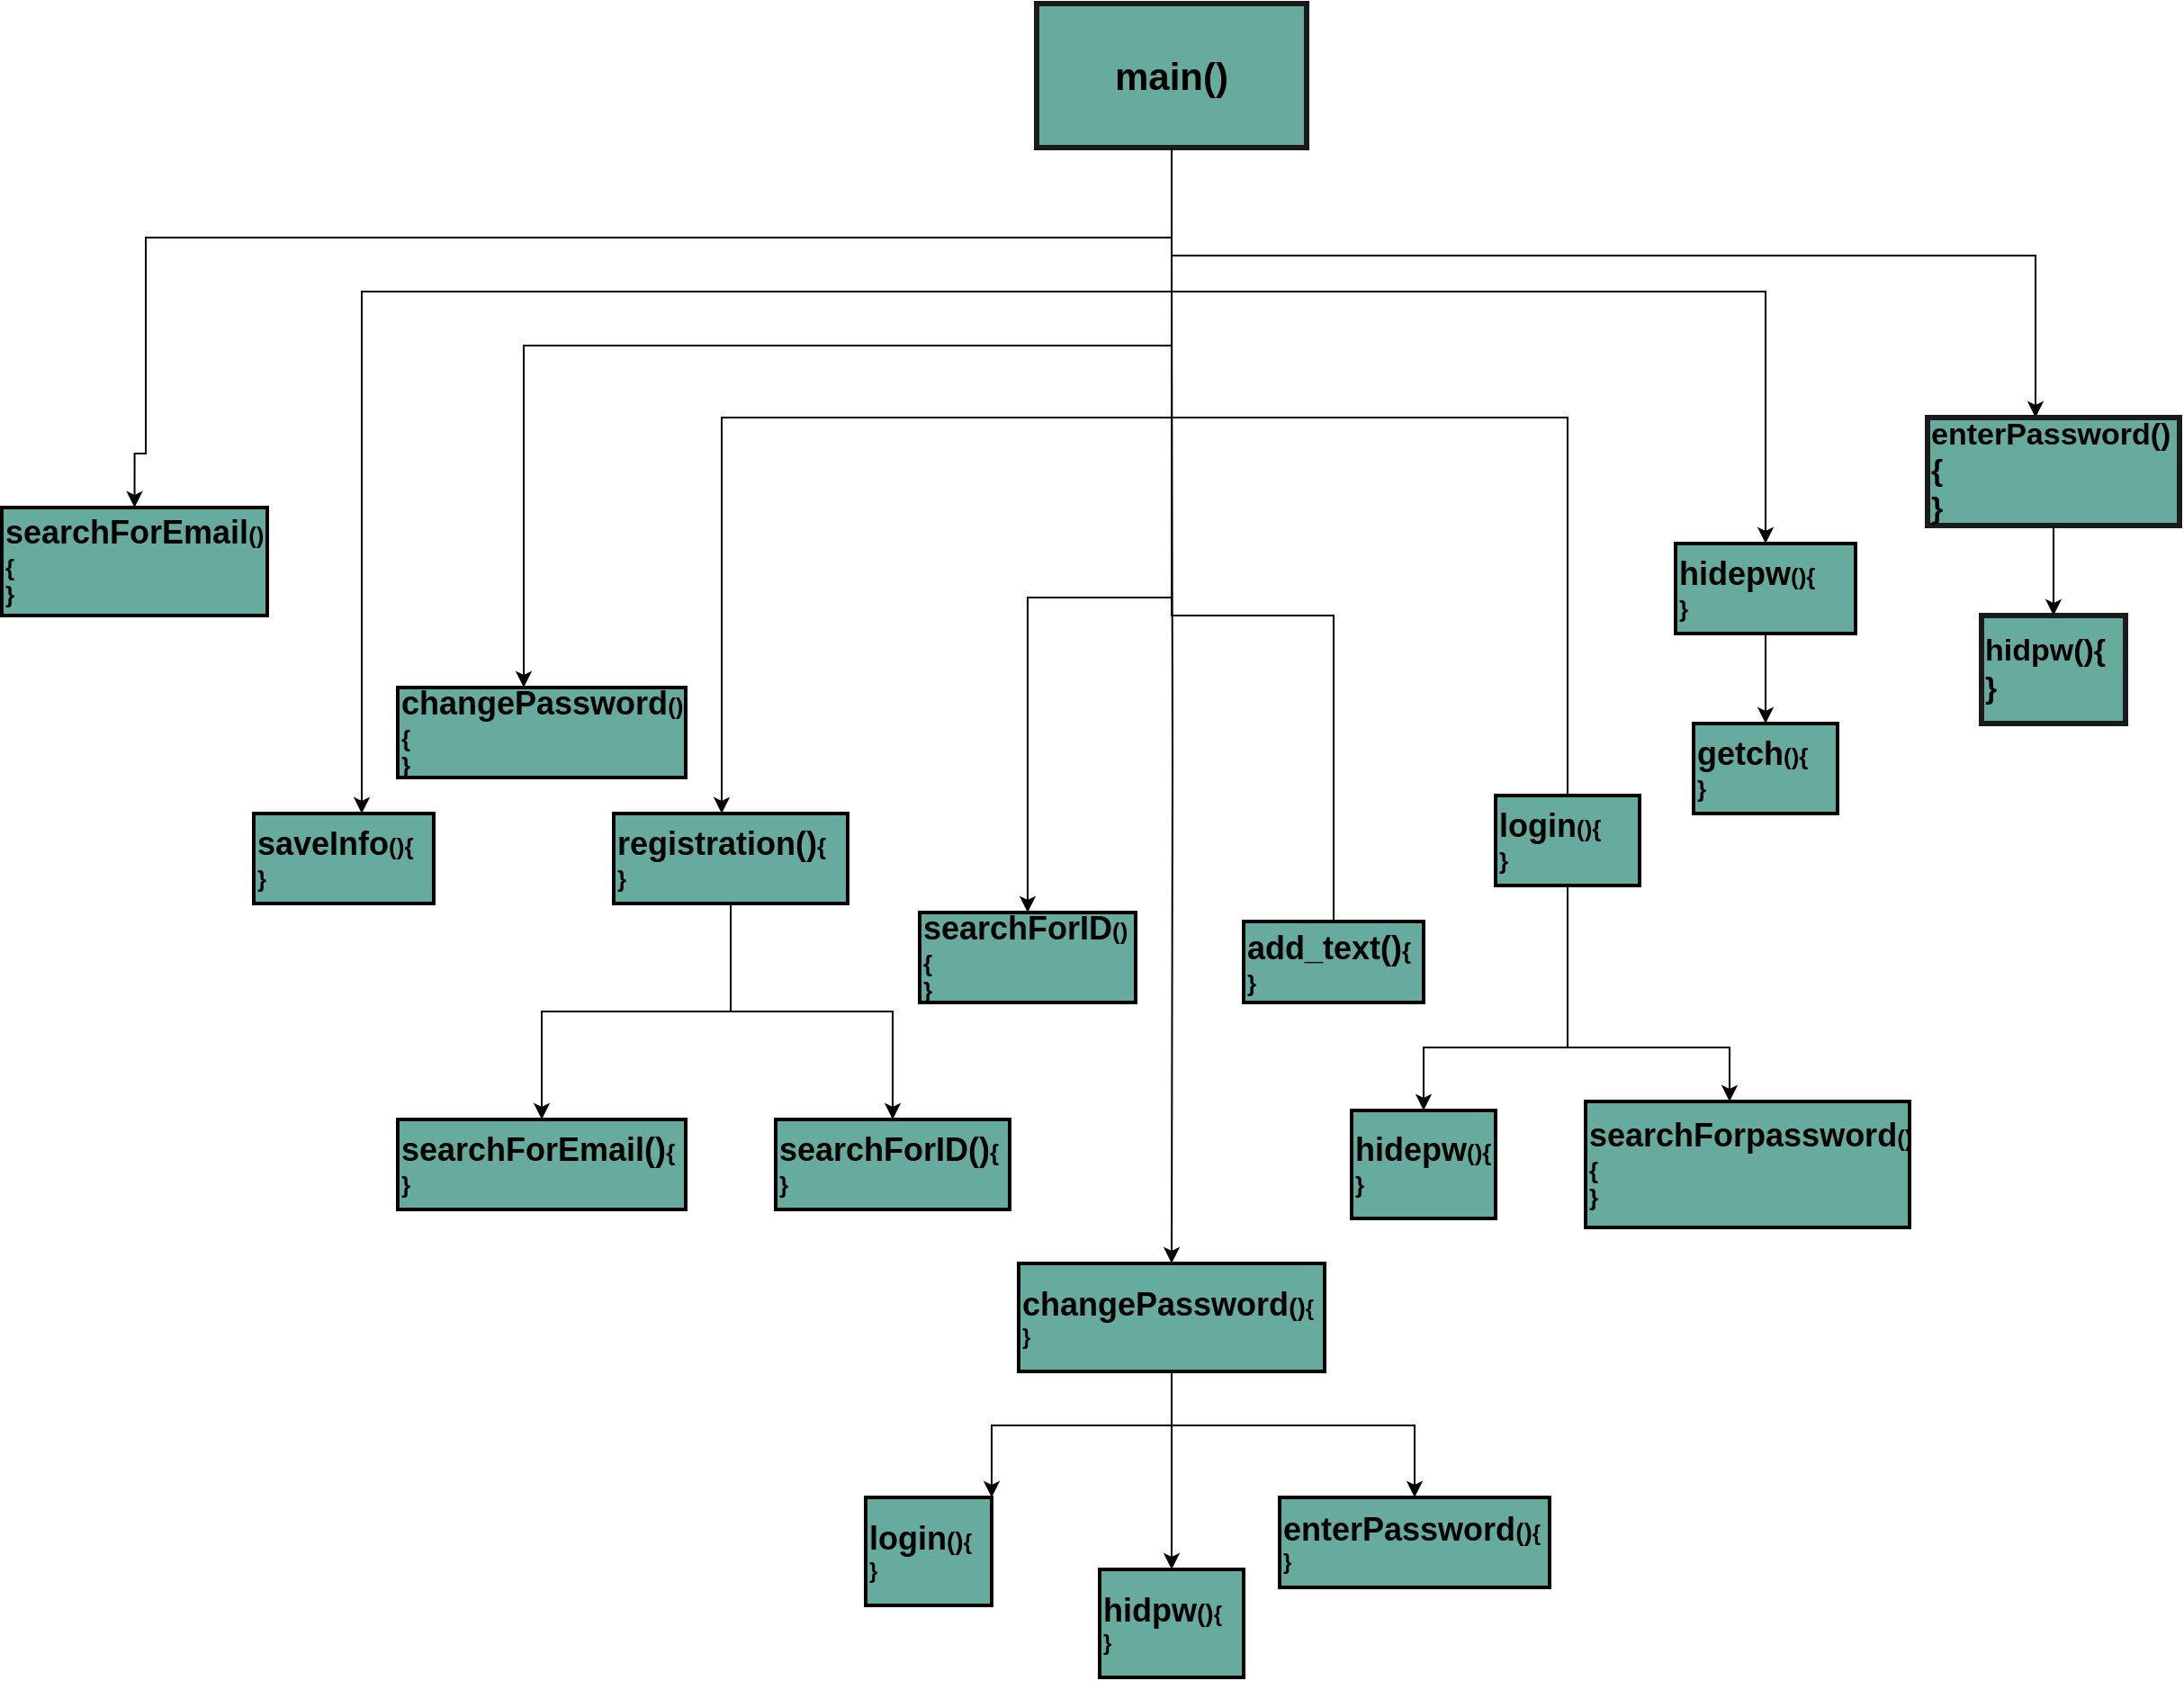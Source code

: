 <mxfile version="18.0.5" type="github">
  <diagram id="MK9E6m1rC_Ceh40QdafB" name="Page-1">
    <mxGraphModel dx="2169" dy="2135" grid="1" gridSize="10" guides="1" tooltips="1" connect="1" arrows="1" fold="1" page="1" pageScale="1" pageWidth="827" pageHeight="1169" math="0" shadow="0">
      <root>
        <mxCell id="0" />
        <mxCell id="1" parent="0" />
        <mxCell id="c3cVW_hT-gAAG0aajmd0-12" value="" style="edgeStyle=orthogonalEdgeStyle;rounded=0;orthogonalLoop=1;jettySize=auto;html=1;" parent="1" source="NfJnrtJ1xeioVCy1zizD-12" target="c3cVW_hT-gAAG0aajmd0-11" edge="1">
          <mxGeometry relative="1" as="geometry">
            <Array as="points">
              <mxPoint x="390" y="-130" />
              <mxPoint x="30" y="-130" />
            </Array>
          </mxGeometry>
        </mxCell>
        <mxCell id="c3cVW_hT-gAAG0aajmd0-14" value="" style="edgeStyle=orthogonalEdgeStyle;rounded=0;orthogonalLoop=1;jettySize=auto;html=1;" parent="1" source="NfJnrtJ1xeioVCy1zizD-12" target="c3cVW_hT-gAAG0aajmd0-13" edge="1">
          <mxGeometry relative="1" as="geometry">
            <Array as="points">
              <mxPoint x="390" y="10" />
              <mxPoint x="310" y="10" />
            </Array>
          </mxGeometry>
        </mxCell>
        <mxCell id="c3cVW_hT-gAAG0aajmd0-21" value="" style="edgeStyle=orthogonalEdgeStyle;rounded=0;orthogonalLoop=1;jettySize=auto;html=1;entryX=0.5;entryY=0;entryDx=0;entryDy=0;" parent="1" source="NfJnrtJ1xeioVCy1zizD-12" target="c3cVW_hT-gAAG0aajmd0-22" edge="1">
          <mxGeometry relative="1" as="geometry">
            <Array as="points">
              <mxPoint x="390" y="-190" />
              <mxPoint x="-180" y="-190" />
              <mxPoint x="-180" y="-70" />
              <mxPoint x="-186" y="-70" />
            </Array>
          </mxGeometry>
        </mxCell>
        <mxCell id="c3cVW_hT-gAAG0aajmd0-29" value="" style="edgeStyle=orthogonalEdgeStyle;rounded=0;orthogonalLoop=1;jettySize=auto;html=1;" parent="1" source="NfJnrtJ1xeioVCy1zizD-12" target="c3cVW_hT-gAAG0aajmd0-28" edge="1">
          <mxGeometry relative="1" as="geometry">
            <Array as="points">
              <mxPoint x="390" y="-160" />
              <mxPoint x="-60" y="-160" />
            </Array>
          </mxGeometry>
        </mxCell>
        <mxCell id="c3cVW_hT-gAAG0aajmd0-93" value="" style="edgeStyle=orthogonalEdgeStyle;rounded=0;orthogonalLoop=1;jettySize=auto;html=1;fontSize=17;fontColor=none;" parent="1" source="NfJnrtJ1xeioVCy1zizD-12" target="c3cVW_hT-gAAG0aajmd0-92" edge="1">
          <mxGeometry relative="1" as="geometry">
            <Array as="points">
              <mxPoint x="390" y="-180" />
              <mxPoint x="870" y="-180" />
            </Array>
          </mxGeometry>
        </mxCell>
        <UserObject label="&lt;font size=&quot;1&quot;&gt;&lt;b style=&quot;font-size: 21px&quot;&gt;main()&lt;/b&gt;&lt;/font&gt;" treeRoot="1" id="NfJnrtJ1xeioVCy1zizD-12">
          <mxCell style="whiteSpace=wrap;html=1;align=center;treeFolding=1;treeMoving=1;newEdgeStyle={&quot;edgeStyle&quot;:&quot;elbowEdgeStyle&quot;,&quot;startArrow&quot;:&quot;none&quot;,&quot;endArrow&quot;:&quot;none&quot;};fillColor=#67AB9F;strokeColor=#1A1A1A;strokeWidth=3;rounded=0;" parent="1" vertex="1">
            <mxGeometry x="315" y="-320" width="150" height="80" as="geometry" />
          </mxCell>
        </UserObject>
        <mxCell id="NfJnrtJ1xeioVCy1zizD-11" value="" style="edgeStyle=elbowEdgeStyle;elbow=vertical;startArrow=none;endArrow=none;rounded=0;" parent="1" source="NfJnrtJ1xeioVCy1zizD-12" target="NfJnrtJ1xeioVCy1zizD-14" edge="1">
          <mxGeometry relative="1" as="geometry">
            <Array as="points">
              <mxPoint x="490" y="-90" />
              <mxPoint x="140" y="-50" />
              <mxPoint x="310" y="-50" />
              <mxPoint x="390" />
              <mxPoint x="170" y="20" />
              <mxPoint x="180" y="100" />
              <mxPoint x="260" y="125" />
            </Array>
          </mxGeometry>
        </mxCell>
        <mxCell id="zdGs5OqWtN1TIdWoojqU-11" value="" style="edgeStyle=orthogonalEdgeStyle;rounded=0;orthogonalLoop=1;jettySize=auto;html=1;" parent="1" source="NfJnrtJ1xeioVCy1zizD-14" target="zdGs5OqWtN1TIdWoojqU-10" edge="1">
          <mxGeometry relative="1" as="geometry">
            <Array as="points">
              <mxPoint x="610" y="260" />
              <mxPoint x="530" y="260" />
            </Array>
          </mxGeometry>
        </mxCell>
        <mxCell id="NfJnrtJ1xeioVCy1zizD-14" value="&lt;b style=&quot;font-size: 18px;&quot;&gt;login&lt;/b&gt;&lt;b style=&quot;font-size: 13px&quot;&gt;(){&lt;br&gt;}&lt;/b&gt;" style="whiteSpace=wrap;html=1;align=left;verticalAlign=middle;treeFolding=1;treeMoving=1;newEdgeStyle={&quot;edgeStyle&quot;:&quot;elbowEdgeStyle&quot;,&quot;startArrow&quot;:&quot;none&quot;,&quot;endArrow&quot;:&quot;none&quot;};strokeWidth=2;fillColor=#67AB9F;rounded=0;" parent="1" vertex="1">
          <mxGeometry x="570" y="120" width="80" height="50" as="geometry" />
        </mxCell>
        <mxCell id="c3cVW_hT-gAAG0aajmd0-7" style="edgeStyle=orthogonalEdgeStyle;rounded=0;orthogonalLoop=1;jettySize=auto;html=1;exitX=0.5;exitY=1;exitDx=0;exitDy=0;" parent="1" source="NfJnrtJ1xeioVCy1zizD-14" target="NfJnrtJ1xeioVCy1zizD-14" edge="1">
          <mxGeometry relative="1" as="geometry" />
        </mxCell>
        <mxCell id="zdGs5OqWtN1TIdWoojqU-15" value="" style="edgeStyle=orthogonalEdgeStyle;rounded=0;orthogonalLoop=1;jettySize=auto;html=1;" parent="1" target="zdGs5OqWtN1TIdWoojqU-14" edge="1">
          <mxGeometry relative="1" as="geometry">
            <mxPoint x="390" y="-180" as="sourcePoint" />
          </mxGeometry>
        </mxCell>
        <UserObject label="&lt;b style=&quot;font-size: 18px;&quot;&gt;changePassword&lt;/b&gt;&lt;b style=&quot;font-size: 13px&quot;&gt;(){&lt;br&gt;}&lt;/b&gt;" treeRoot="1" id="c3cVW_hT-gAAG0aajmd0-11">
          <mxCell style="whiteSpace=wrap;html=1;align=left;treeFolding=1;treeMoving=1;newEdgeStyle={&quot;edgeStyle&quot;:&quot;elbowEdgeStyle&quot;,&quot;startArrow&quot;:&quot;none&quot;,&quot;endArrow&quot;:&quot;none&quot;};strokeWidth=2;fillColor=#67AB9F;rounded=0;" parent="1" vertex="1">
            <mxGeometry x="-40" y="60" width="160" height="50" as="geometry" />
          </mxCell>
        </UserObject>
        <UserObject label="&lt;b style=&quot;font-size: 18px;&quot;&gt;searchForID&lt;/b&gt;&lt;b style=&quot;font-size: 13px&quot;&gt;(){&lt;br&gt;}&lt;/b&gt;" treeRoot="1" id="c3cVW_hT-gAAG0aajmd0-13">
          <mxCell style="whiteSpace=wrap;html=1;align=left;treeFolding=1;treeMoving=1;newEdgeStyle={&quot;edgeStyle&quot;:&quot;elbowEdgeStyle&quot;,&quot;startArrow&quot;:&quot;none&quot;,&quot;endArrow&quot;:&quot;none&quot;};strokeWidth=2;fillColor=#67AB9F;rounded=0;" parent="1" vertex="1">
            <mxGeometry x="250" y="185" width="120" height="50" as="geometry" />
          </mxCell>
        </UserObject>
        <UserObject label="&lt;b style=&quot;font-size: 18px;&quot;&gt;searchForEmail&lt;/b&gt;&lt;b style=&quot;font-size: 13px&quot;&gt;(){&lt;br&gt;}&lt;/b&gt;" treeRoot="1" id="c3cVW_hT-gAAG0aajmd0-22">
          <mxCell style="whiteSpace=wrap;html=1;align=left;treeFolding=1;treeMoving=1;newEdgeStyle={&quot;edgeStyle&quot;:&quot;elbowEdgeStyle&quot;,&quot;startArrow&quot;:&quot;none&quot;,&quot;endArrow&quot;:&quot;none&quot;};strokeWidth=2;fillColor=#67AB9F;rounded=0;" parent="1" vertex="1">
            <mxGeometry x="-260" y="-40" width="147.5" height="60" as="geometry" />
          </mxCell>
        </UserObject>
        <mxCell id="c3cVW_hT-gAAG0aajmd0-39" value="" style="edgeStyle=orthogonalEdgeStyle;rounded=0;orthogonalLoop=1;jettySize=auto;html=1;fontSize=13;fontColor=none;" parent="1" target="c3cVW_hT-gAAG0aajmd0-38" edge="1">
          <mxGeometry relative="1" as="geometry">
            <mxPoint x="390" y="-50" as="sourcePoint" />
            <Array as="points">
              <mxPoint x="390" y="-160" />
              <mxPoint x="720" y="-160" />
            </Array>
          </mxGeometry>
        </mxCell>
        <UserObject label="&lt;b style=&quot;font-size: 18px;&quot;&gt;saveInfo&lt;/b&gt;&lt;b style=&quot;font-size: 13px&quot;&gt;(){&lt;br&gt;}&lt;/b&gt;" treeRoot="1" id="c3cVW_hT-gAAG0aajmd0-28">
          <mxCell style="whiteSpace=wrap;html=1;align=left;treeFolding=1;treeMoving=1;newEdgeStyle={&quot;edgeStyle&quot;:&quot;elbowEdgeStyle&quot;,&quot;startArrow&quot;:&quot;none&quot;,&quot;endArrow&quot;:&quot;none&quot;};strokeWidth=2;fillColor=#67AB9F;rounded=0;" parent="1" vertex="1">
            <mxGeometry x="-120" y="130" width="100" height="50" as="geometry" />
          </mxCell>
        </UserObject>
        <mxCell id="c3cVW_hT-gAAG0aajmd0-71" value="" style="edgeStyle=orthogonalEdgeStyle;rounded=0;orthogonalLoop=1;jettySize=auto;html=1;fontSize=14;fontColor=none;" parent="1" target="c3cVW_hT-gAAG0aajmd0-70" edge="1">
          <mxGeometry relative="1" as="geometry">
            <mxPoint x="390" y="-170" as="sourcePoint" />
            <Array as="points">
              <mxPoint x="390" y="-90" />
              <mxPoint x="140" y="-90" />
            </Array>
          </mxGeometry>
        </mxCell>
        <mxCell id="zdGs5OqWtN1TIdWoojqU-9" value="" style="edgeStyle=orthogonalEdgeStyle;rounded=0;orthogonalLoop=1;jettySize=auto;html=1;" parent="1" source="c3cVW_hT-gAAG0aajmd0-38" target="zdGs5OqWtN1TIdWoojqU-8" edge="1">
          <mxGeometry relative="1" as="geometry" />
        </mxCell>
        <UserObject label="&lt;b style=&quot;font-size: 18px;&quot;&gt;hidepw&lt;/b&gt;&lt;b style=&quot;font-size: 13px&quot;&gt;(){&lt;br&gt;}&lt;/b&gt;" treeRoot="1" id="c3cVW_hT-gAAG0aajmd0-38">
          <mxCell style="whiteSpace=wrap;html=1;align=left;treeFolding=1;treeMoving=1;newEdgeStyle={&quot;edgeStyle&quot;:&quot;elbowEdgeStyle&quot;,&quot;startArrow&quot;:&quot;none&quot;,&quot;endArrow&quot;:&quot;none&quot;};strokeWidth=2;fillColor=#67AB9F;rounded=0;" parent="1" vertex="1">
            <mxGeometry x="670" y="-20" width="100" height="50" as="geometry" />
          </mxCell>
        </UserObject>
        <UserObject label="&lt;b&gt;&lt;font style=&quot;font-size: 18px&quot;&gt;add_text()&lt;/font&gt;&lt;/b&gt;&lt;b style=&quot;font-size: 13px&quot;&gt;{&lt;br&gt;}&lt;/b&gt;" treeRoot="1" id="c3cVW_hT-gAAG0aajmd0-42">
          <mxCell style="whiteSpace=wrap;html=1;align=left;treeFolding=1;treeMoving=1;newEdgeStyle={&quot;edgeStyle&quot;:&quot;elbowEdgeStyle&quot;,&quot;startArrow&quot;:&quot;none&quot;,&quot;endArrow&quot;:&quot;none&quot;};strokeWidth=2;fillColor=#67AB9F;rounded=0;" parent="1" vertex="1">
            <mxGeometry x="430" y="190" width="100" height="45" as="geometry" />
          </mxCell>
        </UserObject>
        <mxCell id="c3cVW_hT-gAAG0aajmd0-44" value="" style="edgeStyle=orthogonalEdgeStyle;rounded=0;orthogonalLoop=1;jettySize=auto;html=1;endArrow=none;" parent="1" source="NfJnrtJ1xeioVCy1zizD-12" target="c3cVW_hT-gAAG0aajmd0-42" edge="1">
          <mxGeometry relative="1" as="geometry">
            <mxPoint x="370" y="-130" as="sourcePoint" />
            <mxPoint x="410" y="290" as="targetPoint" />
            <Array as="points">
              <mxPoint x="390" y="20" />
              <mxPoint x="480" y="20" />
            </Array>
          </mxGeometry>
        </mxCell>
        <mxCell id="zdGs5OqWtN1TIdWoojqU-3" value="" style="edgeStyle=orthogonalEdgeStyle;rounded=0;orthogonalLoop=1;jettySize=auto;html=1;" parent="1" source="c3cVW_hT-gAAG0aajmd0-70" target="zdGs5OqWtN1TIdWoojqU-2" edge="1">
          <mxGeometry relative="1" as="geometry" />
        </mxCell>
        <UserObject label="&lt;b&gt;&lt;font style=&quot;font-size: 18px&quot;&gt;registration()&lt;/font&gt;&lt;span style=&quot;font-size: 13px&quot;&gt;{&lt;/span&gt;&lt;br&gt;&lt;span style=&quot;font-size: 13px&quot;&gt;}&lt;/span&gt;&lt;/b&gt;" treeRoot="1" id="c3cVW_hT-gAAG0aajmd0-70">
          <mxCell style="whiteSpace=wrap;html=1;align=left;treeFolding=1;treeMoving=1;newEdgeStyle={&quot;edgeStyle&quot;:&quot;elbowEdgeStyle&quot;,&quot;startArrow&quot;:&quot;none&quot;,&quot;endArrow&quot;:&quot;none&quot;};strokeWidth=2;fillColor=#67AB9F;rounded=0;" parent="1" vertex="1">
            <mxGeometry x="80" y="130" width="130" height="50" as="geometry" />
          </mxCell>
        </UserObject>
        <mxCell id="zdGs5OqWtN1TIdWoojqU-7" value="" style="edgeStyle=orthogonalEdgeStyle;rounded=0;orthogonalLoop=1;jettySize=auto;html=1;" parent="1" source="c3cVW_hT-gAAG0aajmd0-92" target="zdGs5OqWtN1TIdWoojqU-6" edge="1">
          <mxGeometry relative="1" as="geometry" />
        </mxCell>
        <UserObject label="&lt;span style=&quot;font-size: 17px&quot;&gt;&lt;b&gt;enterPassword(){&lt;br&gt;}&lt;/b&gt;&lt;/span&gt;" treeRoot="1" id="c3cVW_hT-gAAG0aajmd0-92">
          <mxCell style="whiteSpace=wrap;html=1;align=left;treeFolding=1;treeMoving=1;newEdgeStyle={&quot;edgeStyle&quot;:&quot;elbowEdgeStyle&quot;,&quot;startArrow&quot;:&quot;none&quot;,&quot;endArrow&quot;:&quot;none&quot;};fillColor=#67AB9F;strokeColor=#1A1A1A;strokeWidth=3;rounded=0;" parent="1" vertex="1">
            <mxGeometry x="810" y="-90" width="140" height="60" as="geometry" />
          </mxCell>
        </UserObject>
        <mxCell id="zdGs5OqWtN1TIdWoojqU-5" value="" style="edgeStyle=orthogonalEdgeStyle;rounded=0;orthogonalLoop=1;jettySize=auto;html=1;exitX=0.5;exitY=1;exitDx=0;exitDy=0;" parent="1" source="c3cVW_hT-gAAG0aajmd0-70" target="zdGs5OqWtN1TIdWoojqU-4" edge="1">
          <mxGeometry relative="1" as="geometry" />
        </mxCell>
        <UserObject label="&lt;b&gt;&lt;font style=&quot;font-size: 18px&quot;&gt;searchForID()&lt;/font&gt;&lt;span style=&quot;font-size: 13px&quot;&gt;{&lt;/span&gt;&lt;br&gt;&lt;span style=&quot;font-size: 13px&quot;&gt;}&lt;/span&gt;&lt;/b&gt;" treeRoot="1" id="zdGs5OqWtN1TIdWoojqU-2">
          <mxCell style="whiteSpace=wrap;html=1;align=left;treeFolding=1;treeMoving=1;newEdgeStyle={&quot;edgeStyle&quot;:&quot;elbowEdgeStyle&quot;,&quot;startArrow&quot;:&quot;none&quot;,&quot;endArrow&quot;:&quot;none&quot;};strokeWidth=2;fillColor=#67AB9F;rounded=0;" parent="1" vertex="1">
            <mxGeometry x="170" y="300" width="130" height="50" as="geometry" />
          </mxCell>
        </UserObject>
        <UserObject label="&lt;b&gt;&lt;font style=&quot;font-size: 18px&quot;&gt;searchForEmail()&lt;/font&gt;&lt;span style=&quot;font-size: 13px&quot;&gt;{&lt;/span&gt;&lt;br&gt;&lt;span style=&quot;font-size: 13px&quot;&gt;}&lt;/span&gt;&lt;/b&gt;" treeRoot="1" id="zdGs5OqWtN1TIdWoojqU-4">
          <mxCell style="whiteSpace=wrap;html=1;align=left;treeFolding=1;treeMoving=1;newEdgeStyle={&quot;edgeStyle&quot;:&quot;elbowEdgeStyle&quot;,&quot;startArrow&quot;:&quot;none&quot;,&quot;endArrow&quot;:&quot;none&quot;};strokeWidth=2;fillColor=#67AB9F;rounded=0;" parent="1" vertex="1">
            <mxGeometry x="-40" y="300" width="160" height="50" as="geometry" />
          </mxCell>
        </UserObject>
        <UserObject label="&lt;span style=&quot;font-size: 17px&quot;&gt;&lt;b&gt;hidpw(){&lt;br&gt;}&lt;/b&gt;&lt;/span&gt;" treeRoot="1" id="zdGs5OqWtN1TIdWoojqU-6">
          <mxCell style="whiteSpace=wrap;html=1;align=left;treeFolding=1;treeMoving=1;newEdgeStyle={&quot;edgeStyle&quot;:&quot;elbowEdgeStyle&quot;,&quot;startArrow&quot;:&quot;none&quot;,&quot;endArrow&quot;:&quot;none&quot;};fillColor=#67AB9F;strokeColor=#1A1A1A;strokeWidth=3;rounded=0;" parent="1" vertex="1">
            <mxGeometry x="840" y="20" width="80" height="60" as="geometry" />
          </mxCell>
        </UserObject>
        <UserObject label="&lt;b style=&quot;font-size: 18px;&quot;&gt;getch&lt;/b&gt;&lt;b style=&quot;font-size: 13px&quot;&gt;(){&lt;br&gt;}&lt;/b&gt;" treeRoot="1" id="zdGs5OqWtN1TIdWoojqU-8">
          <mxCell style="whiteSpace=wrap;html=1;align=left;treeFolding=1;treeMoving=1;newEdgeStyle={&quot;edgeStyle&quot;:&quot;elbowEdgeStyle&quot;,&quot;startArrow&quot;:&quot;none&quot;,&quot;endArrow&quot;:&quot;none&quot;};strokeWidth=2;fillColor=#67AB9F;rounded=0;" parent="1" vertex="1">
            <mxGeometry x="680" y="80" width="80" height="50" as="geometry" />
          </mxCell>
        </UserObject>
        <mxCell id="zdGs5OqWtN1TIdWoojqU-13" value="" style="edgeStyle=orthogonalEdgeStyle;rounded=0;orthogonalLoop=1;jettySize=auto;html=1;exitX=0.625;exitY=1;exitDx=0;exitDy=0;exitPerimeter=0;" parent="1" source="NfJnrtJ1xeioVCy1zizD-14" target="zdGs5OqWtN1TIdWoojqU-12" edge="1">
          <mxGeometry relative="1" as="geometry">
            <Array as="points">
              <mxPoint x="610" y="170" />
              <mxPoint x="610" y="260" />
              <mxPoint x="700" y="260" />
            </Array>
          </mxGeometry>
        </mxCell>
        <mxCell id="zdGs5OqWtN1TIdWoojqU-10" value="&lt;b style=&quot;font-size: 18px;&quot;&gt;hidepw&lt;/b&gt;&lt;b style=&quot;font-size: 13px&quot;&gt;(){&lt;br&gt;}&lt;/b&gt;" style="whiteSpace=wrap;html=1;align=left;verticalAlign=middle;treeFolding=1;treeMoving=1;newEdgeStyle={&quot;edgeStyle&quot;:&quot;elbowEdgeStyle&quot;,&quot;startArrow&quot;:&quot;none&quot;,&quot;endArrow&quot;:&quot;none&quot;};strokeWidth=2;fillColor=#67AB9F;rounded=0;" parent="1" vertex="1">
          <mxGeometry x="490" y="295" width="80" height="60" as="geometry" />
        </mxCell>
        <mxCell id="zdGs5OqWtN1TIdWoojqU-12" value="&lt;b style=&quot;font-size: 18px;&quot;&gt;searchForpassword&lt;/b&gt;&lt;b style=&quot;font-size: 13px&quot;&gt;(){&lt;br&gt;}&lt;/b&gt;" style="whiteSpace=wrap;html=1;align=left;verticalAlign=middle;treeFolding=1;treeMoving=1;newEdgeStyle={&quot;edgeStyle&quot;:&quot;elbowEdgeStyle&quot;,&quot;startArrow&quot;:&quot;none&quot;,&quot;endArrow&quot;:&quot;none&quot;};strokeWidth=2;fillColor=#67AB9F;rounded=0;" parent="1" vertex="1">
          <mxGeometry x="620" y="290" width="180" height="70" as="geometry" />
        </mxCell>
        <mxCell id="hc8hqq9G4nTy1HcG01BI-2" value="" style="edgeStyle=orthogonalEdgeStyle;rounded=0;orthogonalLoop=1;jettySize=auto;html=1;" edge="1" parent="1" source="zdGs5OqWtN1TIdWoojqU-14" target="hc8hqq9G4nTy1HcG01BI-1">
          <mxGeometry relative="1" as="geometry">
            <Array as="points">
              <mxPoint x="390" y="470" />
              <mxPoint x="290" y="470" />
            </Array>
          </mxGeometry>
        </mxCell>
        <mxCell id="hc8hqq9G4nTy1HcG01BI-4" value="" style="edgeStyle=orthogonalEdgeStyle;rounded=0;orthogonalLoop=1;jettySize=auto;html=1;" edge="1" parent="1" source="zdGs5OqWtN1TIdWoojqU-14" target="hc8hqq9G4nTy1HcG01BI-3">
          <mxGeometry relative="1" as="geometry">
            <Array as="points">
              <mxPoint x="390" y="470" />
              <mxPoint x="525" y="470" />
            </Array>
          </mxGeometry>
        </mxCell>
        <mxCell id="hc8hqq9G4nTy1HcG01BI-6" value="" style="edgeStyle=orthogonalEdgeStyle;rounded=0;orthogonalLoop=1;jettySize=auto;html=1;" edge="1" parent="1" source="zdGs5OqWtN1TIdWoojqU-14" target="hc8hqq9G4nTy1HcG01BI-5">
          <mxGeometry relative="1" as="geometry" />
        </mxCell>
        <mxCell id="zdGs5OqWtN1TIdWoojqU-14" value="&lt;font style=&quot;font-size: 18px;&quot;&gt;&lt;b&gt;changePassword&lt;/b&gt;&lt;/font&gt;&lt;b&gt;&lt;font style=&quot;font-size: 14px;&quot;&gt;()&lt;/font&gt;{&lt;br&gt;}&lt;/b&gt;" style="whiteSpace=wrap;html=1;align=left;fillColor=#67AB9F;strokeWidth=2;rounded=0;" parent="1" vertex="1">
          <mxGeometry x="305" y="380" width="170" height="60" as="geometry" />
        </mxCell>
        <mxCell id="hc8hqq9G4nTy1HcG01BI-1" value="&lt;b&gt;&lt;font style=&quot;font-size: 18px;&quot;&gt;login&lt;/font&gt;&lt;font style=&quot;font-size: 14px;&quot;&gt;()&lt;/font&gt;{&lt;br&gt;}&lt;/b&gt;" style="whiteSpace=wrap;html=1;align=left;fillColor=#67AB9F;strokeWidth=2;rounded=0;" vertex="1" parent="1">
          <mxGeometry x="220" y="510" width="70" height="60" as="geometry" />
        </mxCell>
        <mxCell id="hc8hqq9G4nTy1HcG01BI-3" value="&lt;b&gt;&lt;font style=&quot;font-size: 18px;&quot;&gt;enterPassword&lt;/font&gt;&lt;font style=&quot;font-size: 14px;&quot;&gt;()&lt;/font&gt;{&lt;br&gt;}&lt;/b&gt;" style="whiteSpace=wrap;html=1;align=left;fillColor=#67AB9F;strokeWidth=2;rounded=0;" vertex="1" parent="1">
          <mxGeometry x="450" y="510" width="150" height="50" as="geometry" />
        </mxCell>
        <mxCell id="hc8hqq9G4nTy1HcG01BI-5" value="&lt;b&gt;&lt;font style=&quot;font-size: 18px;&quot;&gt;hidpw&lt;/font&gt;&lt;font style=&quot;font-size: 14px;&quot;&gt;()&lt;/font&gt;{&lt;br&gt;}&lt;/b&gt;" style="whiteSpace=wrap;html=1;align=left;fillColor=#67AB9F;strokeWidth=2;rounded=0;" vertex="1" parent="1">
          <mxGeometry x="350" y="550" width="80" height="60" as="geometry" />
        </mxCell>
      </root>
    </mxGraphModel>
  </diagram>
</mxfile>
